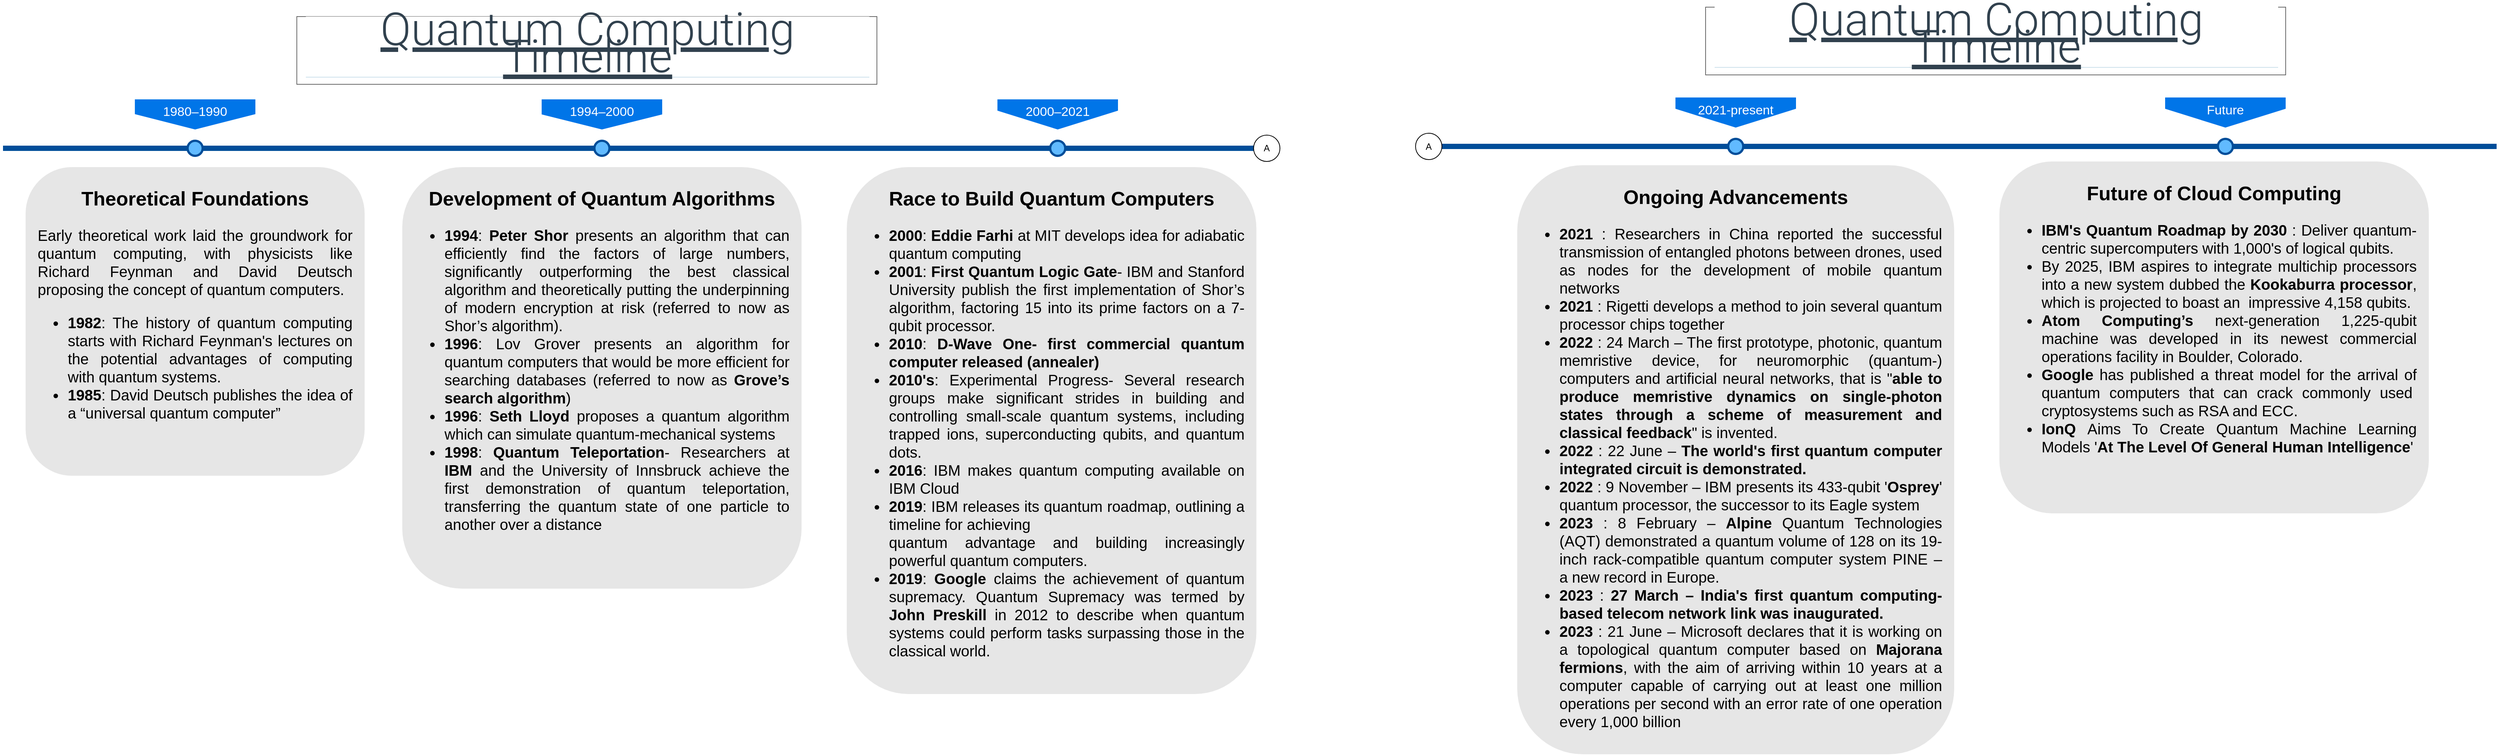 <mxfile version="24.0.7" type="github">
  <diagram name="Page-1" id="82e54ff1-d628-8f03-85c4-9753963a91cd">
    <mxGraphModel dx="2153" dy="470" grid="1" gridSize="10" guides="1" tooltips="1" connect="1" arrows="1" fold="1" page="1" pageScale="1" pageWidth="1100" pageHeight="850" background="none" math="0" shadow="0">
      <root>
        <mxCell id="0" />
        <mxCell id="1" parent="0" />
        <mxCell id="4ec97bd9e5d20128-1" value="" style="line;strokeWidth=7;html=1;fillColor=none;fontSize=120;fontColor=#004D99;strokeColor=#004D99;fontStyle=1" parent="1" vertex="1">
          <mxGeometry x="-280" y="400" width="1670" height="10" as="geometry" />
        </mxCell>
        <mxCell id="4ec97bd9e5d20128-9" value="" style="ellipse;whiteSpace=wrap;html=1;fillColor=#61BAFF;fontSize=28;fontColor=#004D99;strokeWidth=3;strokeColor=#004D99;" parent="1" vertex="1">
          <mxGeometry x="-35" y="395" width="20" height="20" as="geometry" />
        </mxCell>
        <mxCell id="4ec97bd9e5d20128-14" value="&lt;h1&gt;Theoretical Foundations&lt;/h1&gt;&lt;p align=&quot;justify&quot; style=&quot;font-size: 20px;&quot;&gt;&lt;font style=&quot;font-size: 20px;&quot;&gt;Early theoretical work laid the groundwork for quantum computing, with physicists like Richard Feynman and David Deutsch proposing the concept of quantum computers.&lt;/font&gt;&lt;/p&gt;&lt;div style=&quot;font-size: 20px;&quot; align=&quot;left&quot;&gt;&lt;ul&gt;&lt;li&gt;&lt;div align=&quot;justify&quot;&gt;&lt;font style=&quot;font-size: 20px;&quot;&gt;&lt;b&gt;1982&lt;/b&gt;: The history of quantum computing starts with Richard Feynman&#39;s lectures on the potential advantages of computing with quantum systems. &lt;br&gt;&lt;/font&gt;&lt;/div&gt;&lt;/li&gt;&lt;li&gt;&lt;div align=&quot;justify&quot;&gt;&lt;font style=&quot;font-size: 20px;&quot;&gt;&lt;b&gt;1985&lt;/b&gt;: David Deutsch publishes the idea of a “universal quantum computer”&lt;/font&gt;&lt;br&gt;&lt;/div&gt;&lt;br&gt;&lt;/li&gt;&lt;/ul&gt;&lt;/div&gt;" style="text;html=1;spacing=5;spacingTop=0;whiteSpace=wrap;overflow=hidden;strokeColor=none;strokeWidth=3;fillColor=#E6E6E6;fontSize=13;fontColor=#000000;align=center;rounded=1;verticalAlign=top;spacingRight=12;spacingLeft=12;" parent="1" vertex="1">
          <mxGeometry x="-250" y="430" width="450" height="410" as="geometry" />
        </mxCell>
        <mxCell id="BLztTVBf9UXnEgb8d-ot-1" value="" style="ellipse;whiteSpace=wrap;html=1;fillColor=#61BAFF;fontSize=28;fontColor=#004D99;strokeWidth=3;strokeColor=#004D99;" vertex="1" parent="1">
          <mxGeometry x="505" y="395" width="20" height="20" as="geometry" />
        </mxCell>
        <mxCell id="BLztTVBf9UXnEgb8d-ot-2" value="&lt;font style=&quot;font-size: 17px;&quot;&gt;&lt;span&gt;1994–2000&lt;br&gt;&lt;/span&gt;&lt;/font&gt;" style="shape=offPageConnector;whiteSpace=wrap;html=1;fillColor=#0075E8;fontSize=15;fontColor=#FFFFFF;size=0.5;verticalAlign=top;strokeColor=none;" vertex="1" parent="1">
          <mxGeometry x="435" y="340" width="160" height="40" as="geometry" />
        </mxCell>
        <mxCell id="BLztTVBf9UXnEgb8d-ot-3" value="&lt;h1&gt;Development of Quantum Algorithms&lt;/h1&gt;&lt;div align=&quot;justify&quot; style=&quot;font-size: 20px;&quot;&gt;&lt;ul&gt;&lt;li&gt;&lt;b&gt;1994&lt;/b&gt;: &lt;b&gt;Peter Shor&lt;/b&gt; presents an algorithm that can efficiently find the factors of large numbers, significantly outperforming the best classical algorithm and theoretically putting the underpinning of modern encryption at risk (referred to now as Shor’s algorithm).&lt;/li&gt;&lt;li&gt;&lt;b&gt;1996&lt;/b&gt;: Lov Grover presents an algorithm for quantum computers that would be more efficient for searching databases (referred to now as &lt;b&gt;Grove’s search algorithm&lt;/b&gt;)&lt;/li&gt;&lt;li&gt;&lt;b&gt;1996&lt;/b&gt;: &lt;b&gt;Seth Lloyd &lt;/b&gt;proposes a quantum algorithm which can simulate quantum-mechanical systems&lt;/li&gt;&lt;li&gt;&lt;b&gt;1998&lt;/b&gt;: &lt;b&gt;Quantum Teleportation&lt;/b&gt;- Researchers at &lt;b&gt;IBM &lt;/b&gt;and the University of Innsbruck achieve the first demonstration of quantum teleportation, transferring the quantum state of one particle to another over a distance&lt;/li&gt;&lt;/ul&gt;&lt;/div&gt;" style="text;html=1;spacing=5;spacingTop=0;overflow=hidden;strokeColor=none;strokeWidth=3;fillColor=#E6E6E6;fontSize=13;fontColor=#000000;align=center;rounded=1;verticalAlign=top;whiteSpace=wrap;spacingLeft=12;spacingRight=12;" vertex="1" parent="1">
          <mxGeometry x="250" y="430" width="530" height="560" as="geometry" />
        </mxCell>
        <mxCell id="BLztTVBf9UXnEgb8d-ot-5" value="&lt;font style=&quot;font-size: 17px;&quot;&gt;&lt;span&gt;2021-present&lt;br&gt;&lt;/span&gt;&lt;/font&gt;" style="shape=offPageConnector;whiteSpace=wrap;html=1;fillColor=#0075E8;fontSize=15;fontColor=#FFFFFF;size=0.625;verticalAlign=top;strokeColor=none;" vertex="1" parent="1">
          <mxGeometry x="1940" y="337.5" width="160" height="40" as="geometry" />
        </mxCell>
        <mxCell id="BLztTVBf9UXnEgb8d-ot-6" value="&lt;h1&gt;Ongoing Advancements&lt;/h1&gt;&lt;div align=&quot;justify&quot;&gt;&lt;ul style=&quot;font-size: 20px;&quot;&gt;&lt;li&gt;&lt;b&gt;2021 &lt;/b&gt;: Researchers in China reported the successful transmission of entangled photons between drones, used as nodes for the development of mobile quantum networks&lt;/li&gt;&lt;li&gt;&lt;b&gt;2021 &lt;/b&gt;: Rigetti develops a method to join several quantum processor chips together&lt;/li&gt;&lt;li&gt;&lt;b&gt;2022 &lt;/b&gt;: 24 March – The first prototype, photonic, quantum memristive device, for neuromorphic (quantum-) computers and artificial neural networks, that is &quot;&lt;b&gt;able to produce memristive dynamics on single-photon states through a scheme of measurement and classical feedback&lt;/b&gt;&quot; is invented.&lt;/li&gt;&lt;li&gt;&lt;b&gt;2022 &lt;/b&gt;: 22 June – &lt;b&gt;The world&#39;s first quantum computer integrated circuit is demonstrated.&lt;/b&gt;&lt;/li&gt;&lt;li&gt;&lt;b&gt;2022 &lt;/b&gt;: 9 November – IBM presents its 433-qubit &#39;&lt;b&gt;Osprey&lt;/b&gt;&#39; quantum processor, the successor to its Eagle system&lt;/li&gt;&lt;li&gt;&lt;b&gt;2023 &lt;/b&gt;: 8 February – &lt;b&gt;Alpine &lt;/b&gt;Quantum Technologies (AQT) demonstrated a quantum volume of 128 on its 19-inch rack-compatible quantum computer system PINE – a new record in Europe.&lt;/li&gt;&lt;li&gt;&lt;b&gt;2023 &lt;/b&gt;:&lt;b&gt; 27 March – India&#39;s first quantum computing-based telecom network link was inaugurated.&lt;/b&gt;&lt;/li&gt;&lt;li&gt;&lt;b&gt;2023 &lt;/b&gt;: 21 June – Microsoft declares that it is working on a topological quantum computer based on &lt;b&gt;Majorana fermions&lt;/b&gt;, with the aim of arriving within 10 years at a computer capable of carrying out at least one million operations per second with an error rate of one operation every 1,000 billion&lt;br&gt;&lt;/li&gt;&lt;/ul&gt;&lt;/div&gt;&lt;p align=&quot;left&quot;&gt;&lt;br&gt;&lt;/p&gt;" style="text;html=1;spacing=5;spacingTop=0;whiteSpace=wrap;overflow=hidden;strokeColor=none;strokeWidth=3;fillColor=#E6E6E6;fontSize=13;fontColor=#000000;align=center;rounded=1;spacingLeft=12;spacingRight=12;" vertex="1" parent="1">
          <mxGeometry x="1730" y="427.5" width="580" height="782.5" as="geometry" />
        </mxCell>
        <mxCell id="BLztTVBf9UXnEgb8d-ot-8" value="&lt;font style=&quot;font-size: 17px;&quot;&gt;1980–1990&lt;/font&gt;" style="shape=offPageConnector;whiteSpace=wrap;html=1;fillColor=#0075E8;fontSize=15;fontColor=#FFFFFF;size=0.509;verticalAlign=top;strokeColor=none;" vertex="1" parent="1">
          <mxGeometry x="-105" y="340" width="160" height="40" as="geometry" />
        </mxCell>
        <mxCell id="BLztTVBf9UXnEgb8d-ot-9" value="&lt;font style=&quot;font-size: 17px;&quot;&gt;&lt;span&gt;2000–2021&lt;br&gt;&lt;/span&gt;&lt;/font&gt;" style="shape=offPageConnector;whiteSpace=wrap;html=1;fillColor=#0075E8;fontSize=15;fontColor=#FFFFFF;size=0.625;verticalAlign=top;strokeColor=none;" vertex="1" parent="1">
          <mxGeometry x="1040" y="340" width="160" height="40" as="geometry" />
        </mxCell>
        <mxCell id="BLztTVBf9UXnEgb8d-ot-10" value="" style="ellipse;whiteSpace=wrap;html=1;fillColor=#61BAFF;fontSize=28;fontColor=#004D99;strokeWidth=3;strokeColor=#004D99;" vertex="1" parent="1">
          <mxGeometry x="1110" y="395" width="20" height="20" as="geometry" />
        </mxCell>
        <mxCell id="BLztTVBf9UXnEgb8d-ot-11" value="&lt;h1&gt;Race to Build Quantum Computers&lt;/h1&gt;&lt;div align=&quot;justify&quot; style=&quot;font-size: 20px;&quot;&gt;&lt;ul&gt;&lt;li&gt;&lt;b&gt;2000&lt;/b&gt;: &lt;b&gt;Eddie Farhi&lt;/b&gt; at MIT develops idea for adiabatic quantum computing&lt;/li&gt;&lt;li&gt;&lt;b&gt;2001&lt;/b&gt;: &lt;b&gt;First Quantum Logic Gate&lt;/b&gt;- IBM and Stanford University publish the first implementation of Shor’s algorithm, factoring 15 into its prime factors on a 7-qubit processor.&lt;/li&gt;&lt;li&gt;&lt;b&gt;2010&lt;/b&gt;: &lt;b&gt;D-Wave One- first commercial quantum computer released (annealer)&lt;/b&gt;&lt;/li&gt;&lt;li&gt;&lt;b&gt;2010&#39;s&lt;/b&gt;: Experimental Progress- Several research groups make significant strides in building and controlling small-scale quantum systems, including trapped ions, superconducting qubits, and quantum dots.&lt;/li&gt;&lt;li&gt;&lt;b&gt;2016&lt;/b&gt;:&amp;nbsp;IBM makes quantum computing available on IBM Cloud&lt;/li&gt;&lt;li&gt;&lt;b&gt;2019&lt;/b&gt;: IBM releases its quantum roadmap, outlining a timeline for achieving &lt;br&gt;quantum advantage and building increasingly powerful quantum computers.&lt;/li&gt;&lt;li&gt;&lt;b&gt;2019&lt;/b&gt;: &lt;b&gt;Google &lt;/b&gt;claims the achievement of quantum supremacy. Quantum Supremacy was termed by &lt;b&gt;John Preskill&lt;/b&gt; in 2012 to describe when quantum systems could perform tasks surpassing those in the classical world.&lt;br&gt;&lt;/li&gt;&lt;/ul&gt;&lt;/div&gt;" style="text;html=1;spacing=5;spacingTop=0;whiteSpace=wrap;overflow=hidden;strokeColor=none;strokeWidth=3;fillColor=#E6E6E6;fontSize=13;fontColor=#000000;align=center;rounded=1;spacingLeft=12;spacingRight=12;" vertex="1" parent="1">
          <mxGeometry x="840" y="430" width="543.75" height="700" as="geometry" />
        </mxCell>
        <mxCell id="BLztTVBf9UXnEgb8d-ot-21" value="&lt;h2 align=&quot;center&quot; style=&quot;box-sizing: border-box; margin-block: 0.5rem 1rem; font-family: Roboto; font-weight: 300; line-height: 36px; color: rgb(49, 65, 78); font-size: 60px; font-style: normal; border-bottom: 1px solid rgb(204, 224, 235); padding-bottom: 8px; font-variant-ligatures: normal; font-variant-caps: normal; letter-spacing: normal; text-indent: 0px; text-transform: none; word-spacing: 0px; -webkit-text-stroke-width: 0px; white-space: normal; background-color: rgb(255, 255, 255); text-decoration-thickness: initial; text-decoration-style: initial; text-decoration-color: initial;&quot;&gt;&lt;span style=&quot;box-sizing: border-box;&quot; data-sheets-hyperlink=&quot;https://app.ahrefs.com/keywords-explorer/google/us/overview?keyword=quantum%20computing%20timeline&quot; data-sheets-userformat=&quot;{&amp;quot;2&amp;quot;:1391555,&amp;quot;3&amp;quot;:{&amp;quot;1&amp;quot;:0},&amp;quot;4&amp;quot;:{&amp;quot;1&amp;quot;:2,&amp;quot;2&amp;quot;:11982760},&amp;quot;9&amp;quot;:0,&amp;quot;10&amp;quot;:1,&amp;quot;11&amp;quot;:4,&amp;quot;12&amp;quot;:0,&amp;quot;14&amp;quot;:{&amp;quot;1&amp;quot;:2,&amp;quot;2&amp;quot;:0},&amp;quot;15&amp;quot;:&amp;quot;Calibri&amp;quot;,&amp;quot;16&amp;quot;:12,&amp;quot;19&amp;quot;:0,&amp;quot;21&amp;quot;:0,&amp;quot;23&amp;quot;:1}&quot; data-sheets-value=&quot;{&amp;quot;1&amp;quot;:2,&amp;quot;2&amp;quot;:&amp;quot;quantum computing timeline&amp;quot;}&quot;&gt;&lt;u&gt;Quantum Computing Timeline&lt;/u&gt;&lt;/span&gt;&lt;/h2&gt;" style="strokeWidth=1;shadow=0;dashed=0;align=center;html=1;shape=mxgraph.mockup.text.textBox;fontColor=#666666;align=left;fontSize=17;spacingLeft=10;spacingTop=-3;whiteSpace=wrap;strokeColor=#666666;mainText=;spacingRight=10;" vertex="1" parent="1">
          <mxGeometry x="110" y="230" width="770" height="90" as="geometry" />
        </mxCell>
        <mxCell id="BLztTVBf9UXnEgb8d-ot-26" value="&lt;font style=&quot;font-size: 17px;&quot;&gt;&lt;span&gt;Future&lt;br&gt;&lt;/span&gt;&lt;/font&gt;" style="shape=offPageConnector;whiteSpace=wrap;html=1;fillColor=#0075E8;fontSize=15;fontColor=#FFFFFF;size=0.625;verticalAlign=top;strokeColor=none;" vertex="1" parent="1">
          <mxGeometry x="2590" y="337.5" width="160" height="40" as="geometry" />
        </mxCell>
        <mxCell id="BLztTVBf9UXnEgb8d-ot-27" value="&lt;h1 align=&quot;center&quot;&gt;Future&amp;nbsp;of Cloud Computing&lt;/h1&gt;&lt;div align=&quot;justify&quot;&gt;&lt;ul style=&quot;font-size: 20px;&quot;&gt;&lt;li&gt;&lt;b&gt;IBM&#39;s Quantum Roadmap by 2030 &lt;/b&gt;: &lt;span lang=&quot;en&quot; class=&quot;BxUVEf ILfuVd&quot;&gt;&lt;span class=&quot;hgKElc&quot;&gt;Deliver quantum-centric supercomputers with 1,000&#39;s of logical qubits.&lt;/span&gt;&lt;/span&gt;&lt;/li&gt;&lt;li&gt;By 2025, IBM aspires to integrate multichip processors into a new system dubbed the &lt;b&gt;Kookaburra processor&lt;/b&gt;, which is projected to boast an&amp;nbsp; impressive 4,158 qubits.&lt;/li&gt;&lt;li&gt;&lt;span lang=&quot;en&quot; class=&quot;BxUVEf ILfuVd&quot;&gt;&lt;span class=&quot;hgKElc&quot;&gt;&lt;b&gt;Atom Computing’s&lt;/b&gt; next-generation 1,225-qubit machine was developed in its newest commercial operations facility in Boulder, Colorado.&amp;nbsp;&lt;/span&gt;&lt;/span&gt;&lt;/li&gt;&lt;li&gt;&lt;span style=&quot;font-weight: normal;&quot;&gt;&lt;b&gt;Google &lt;/b&gt;has published a threat model for the arrival of quantum computers that can crack commonly used&amp;nbsp; cryptosystems such as RSA and ECC.&lt;/span&gt;&lt;/li&gt;&lt;li&gt;&lt;span style=&quot;font-weight: normal;&quot;&gt;&lt;b&gt;IonQ &lt;/b&gt;Aims To Create Quantum Machine Learning Models &#39;&lt;b&gt;At The Level Of General Human Intelligence&lt;/b&gt;&#39;&lt;br&gt;&lt;/span&gt;&lt;/li&gt;&lt;/ul&gt;&lt;/div&gt;&lt;p align=&quot;left&quot;&gt;&lt;br&gt;&lt;/p&gt;" style="text;html=1;spacing=5;spacingTop=0;whiteSpace=wrap;overflow=hidden;strokeColor=none;strokeWidth=3;fillColor=#E6E6E6;fontSize=13;fontColor=#000000;align=center;rounded=1;spacingLeft=12;spacingRight=12;" vertex="1" parent="1">
          <mxGeometry x="2370" y="422.5" width="570" height="467.5" as="geometry" />
        </mxCell>
        <mxCell id="BLztTVBf9UXnEgb8d-ot-32" value="A" style="ellipse;whiteSpace=wrap;html=1;aspect=fixed;" vertex="1" parent="1">
          <mxGeometry x="1380" y="387.5" width="35" height="35" as="geometry" />
        </mxCell>
        <mxCell id="BLztTVBf9UXnEgb8d-ot-35" value="" style="line;strokeWidth=7;html=1;fillColor=none;fontSize=120;fontColor=#004D99;strokeColor=#004D99;fontStyle=1" vertex="1" parent="1">
          <mxGeometry x="1630" y="397.5" width="1400" height="10" as="geometry" />
        </mxCell>
        <mxCell id="BLztTVBf9UXnEgb8d-ot-36" value="A" style="ellipse;whiteSpace=wrap;html=1;aspect=fixed;" vertex="1" parent="1">
          <mxGeometry x="1595" y="385" width="35" height="35" as="geometry" />
        </mxCell>
        <mxCell id="BLztTVBf9UXnEgb8d-ot-39" value="" style="ellipse;whiteSpace=wrap;html=1;fillColor=#61BAFF;fontSize=28;fontColor=#004D99;strokeWidth=3;strokeColor=#004D99;" vertex="1" parent="1">
          <mxGeometry x="2010" y="392.5" width="20" height="20" as="geometry" />
        </mxCell>
        <mxCell id="BLztTVBf9UXnEgb8d-ot-40" value="" style="ellipse;whiteSpace=wrap;html=1;fillColor=#61BAFF;fontSize=28;fontColor=#004D99;strokeWidth=3;strokeColor=#004D99;" vertex="1" parent="1">
          <mxGeometry x="2660" y="392.5" width="20" height="20" as="geometry" />
        </mxCell>
        <mxCell id="BLztTVBf9UXnEgb8d-ot-42" value="&lt;h2 align=&quot;center&quot; style=&quot;box-sizing: border-box; margin-block: 0.5rem 1rem; font-family: Roboto; font-weight: 300; line-height: 36px; color: rgb(49, 65, 78); font-size: 60px; font-style: normal; border-bottom: 1px solid rgb(204, 224, 235); padding-bottom: 8px; font-variant-ligatures: normal; font-variant-caps: normal; letter-spacing: normal; text-indent: 0px; text-transform: none; word-spacing: 0px; -webkit-text-stroke-width: 0px; white-space: normal; background-color: rgb(255, 255, 255); text-decoration-thickness: initial; text-decoration-style: initial; text-decoration-color: initial;&quot;&gt;&lt;span style=&quot;box-sizing: border-box;&quot; data-sheets-hyperlink=&quot;https://app.ahrefs.com/keywords-explorer/google/us/overview?keyword=quantum%20computing%20timeline&quot; data-sheets-userformat=&quot;{&amp;quot;2&amp;quot;:1391555,&amp;quot;3&amp;quot;:{&amp;quot;1&amp;quot;:0},&amp;quot;4&amp;quot;:{&amp;quot;1&amp;quot;:2,&amp;quot;2&amp;quot;:11982760},&amp;quot;9&amp;quot;:0,&amp;quot;10&amp;quot;:1,&amp;quot;11&amp;quot;:4,&amp;quot;12&amp;quot;:0,&amp;quot;14&amp;quot;:{&amp;quot;1&amp;quot;:2,&amp;quot;2&amp;quot;:0},&amp;quot;15&amp;quot;:&amp;quot;Calibri&amp;quot;,&amp;quot;16&amp;quot;:12,&amp;quot;19&amp;quot;:0,&amp;quot;21&amp;quot;:0,&amp;quot;23&amp;quot;:1}&quot; data-sheets-value=&quot;{&amp;quot;1&amp;quot;:2,&amp;quot;2&amp;quot;:&amp;quot;quantum computing timeline&amp;quot;}&quot;&gt;&lt;u&gt;Quantum Computing Timeline&lt;/u&gt;&lt;/span&gt;&lt;/h2&gt;" style="strokeWidth=1;shadow=0;dashed=0;align=center;html=1;shape=mxgraph.mockup.text.textBox;fontColor=#666666;align=left;fontSize=17;spacingLeft=10;spacingTop=-3;whiteSpace=wrap;strokeColor=#666666;mainText=;spacingRight=10;" vertex="1" parent="1">
          <mxGeometry x="1980" y="217.5" width="770" height="90" as="geometry" />
        </mxCell>
      </root>
    </mxGraphModel>
  </diagram>
</mxfile>
